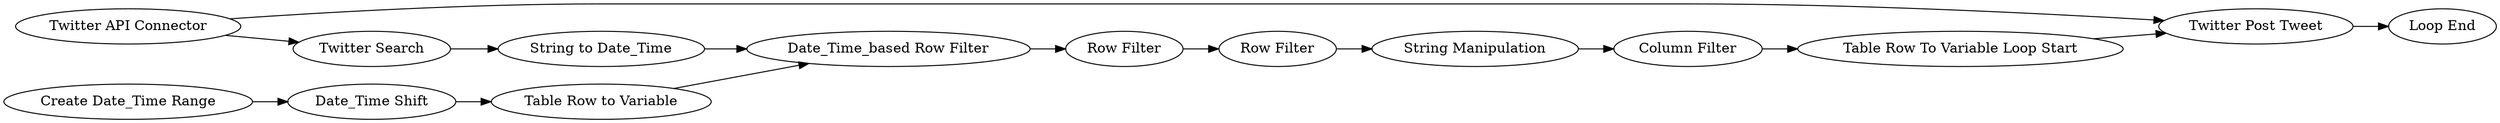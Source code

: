 digraph {
	25 [label="Twitter Search"]
	27 [label="Twitter Post Tweet"]
	30 [label="Table Row To Variable Loop Start"]
	31 [label="Column Filter"]
	32 [label="Loop End"]
	33 [label="String Manipulation"]
	36 [label="Twitter API Connector"]
	26 [label="Row Filter"]
	37 [label="Row Filter"]
	38 [label="String to Date_Time"]
	40 [label="Date_Time_based Row Filter"]
	41 [label="Create Date_Time Range"]
	42 [label="Date_Time Shift"]
	43 [label="Table Row to Variable"]
	26 -> 37
	38 -> 40
	40 -> 26
	41 -> 42
	42 -> 43
	43 -> 40
	25 -> 38
	27 -> 32
	30 -> 27
	31 -> 30
	33 -> 31
	36 -> 25
	36 -> 27
	37 -> 33
	rankdir=LR
}
